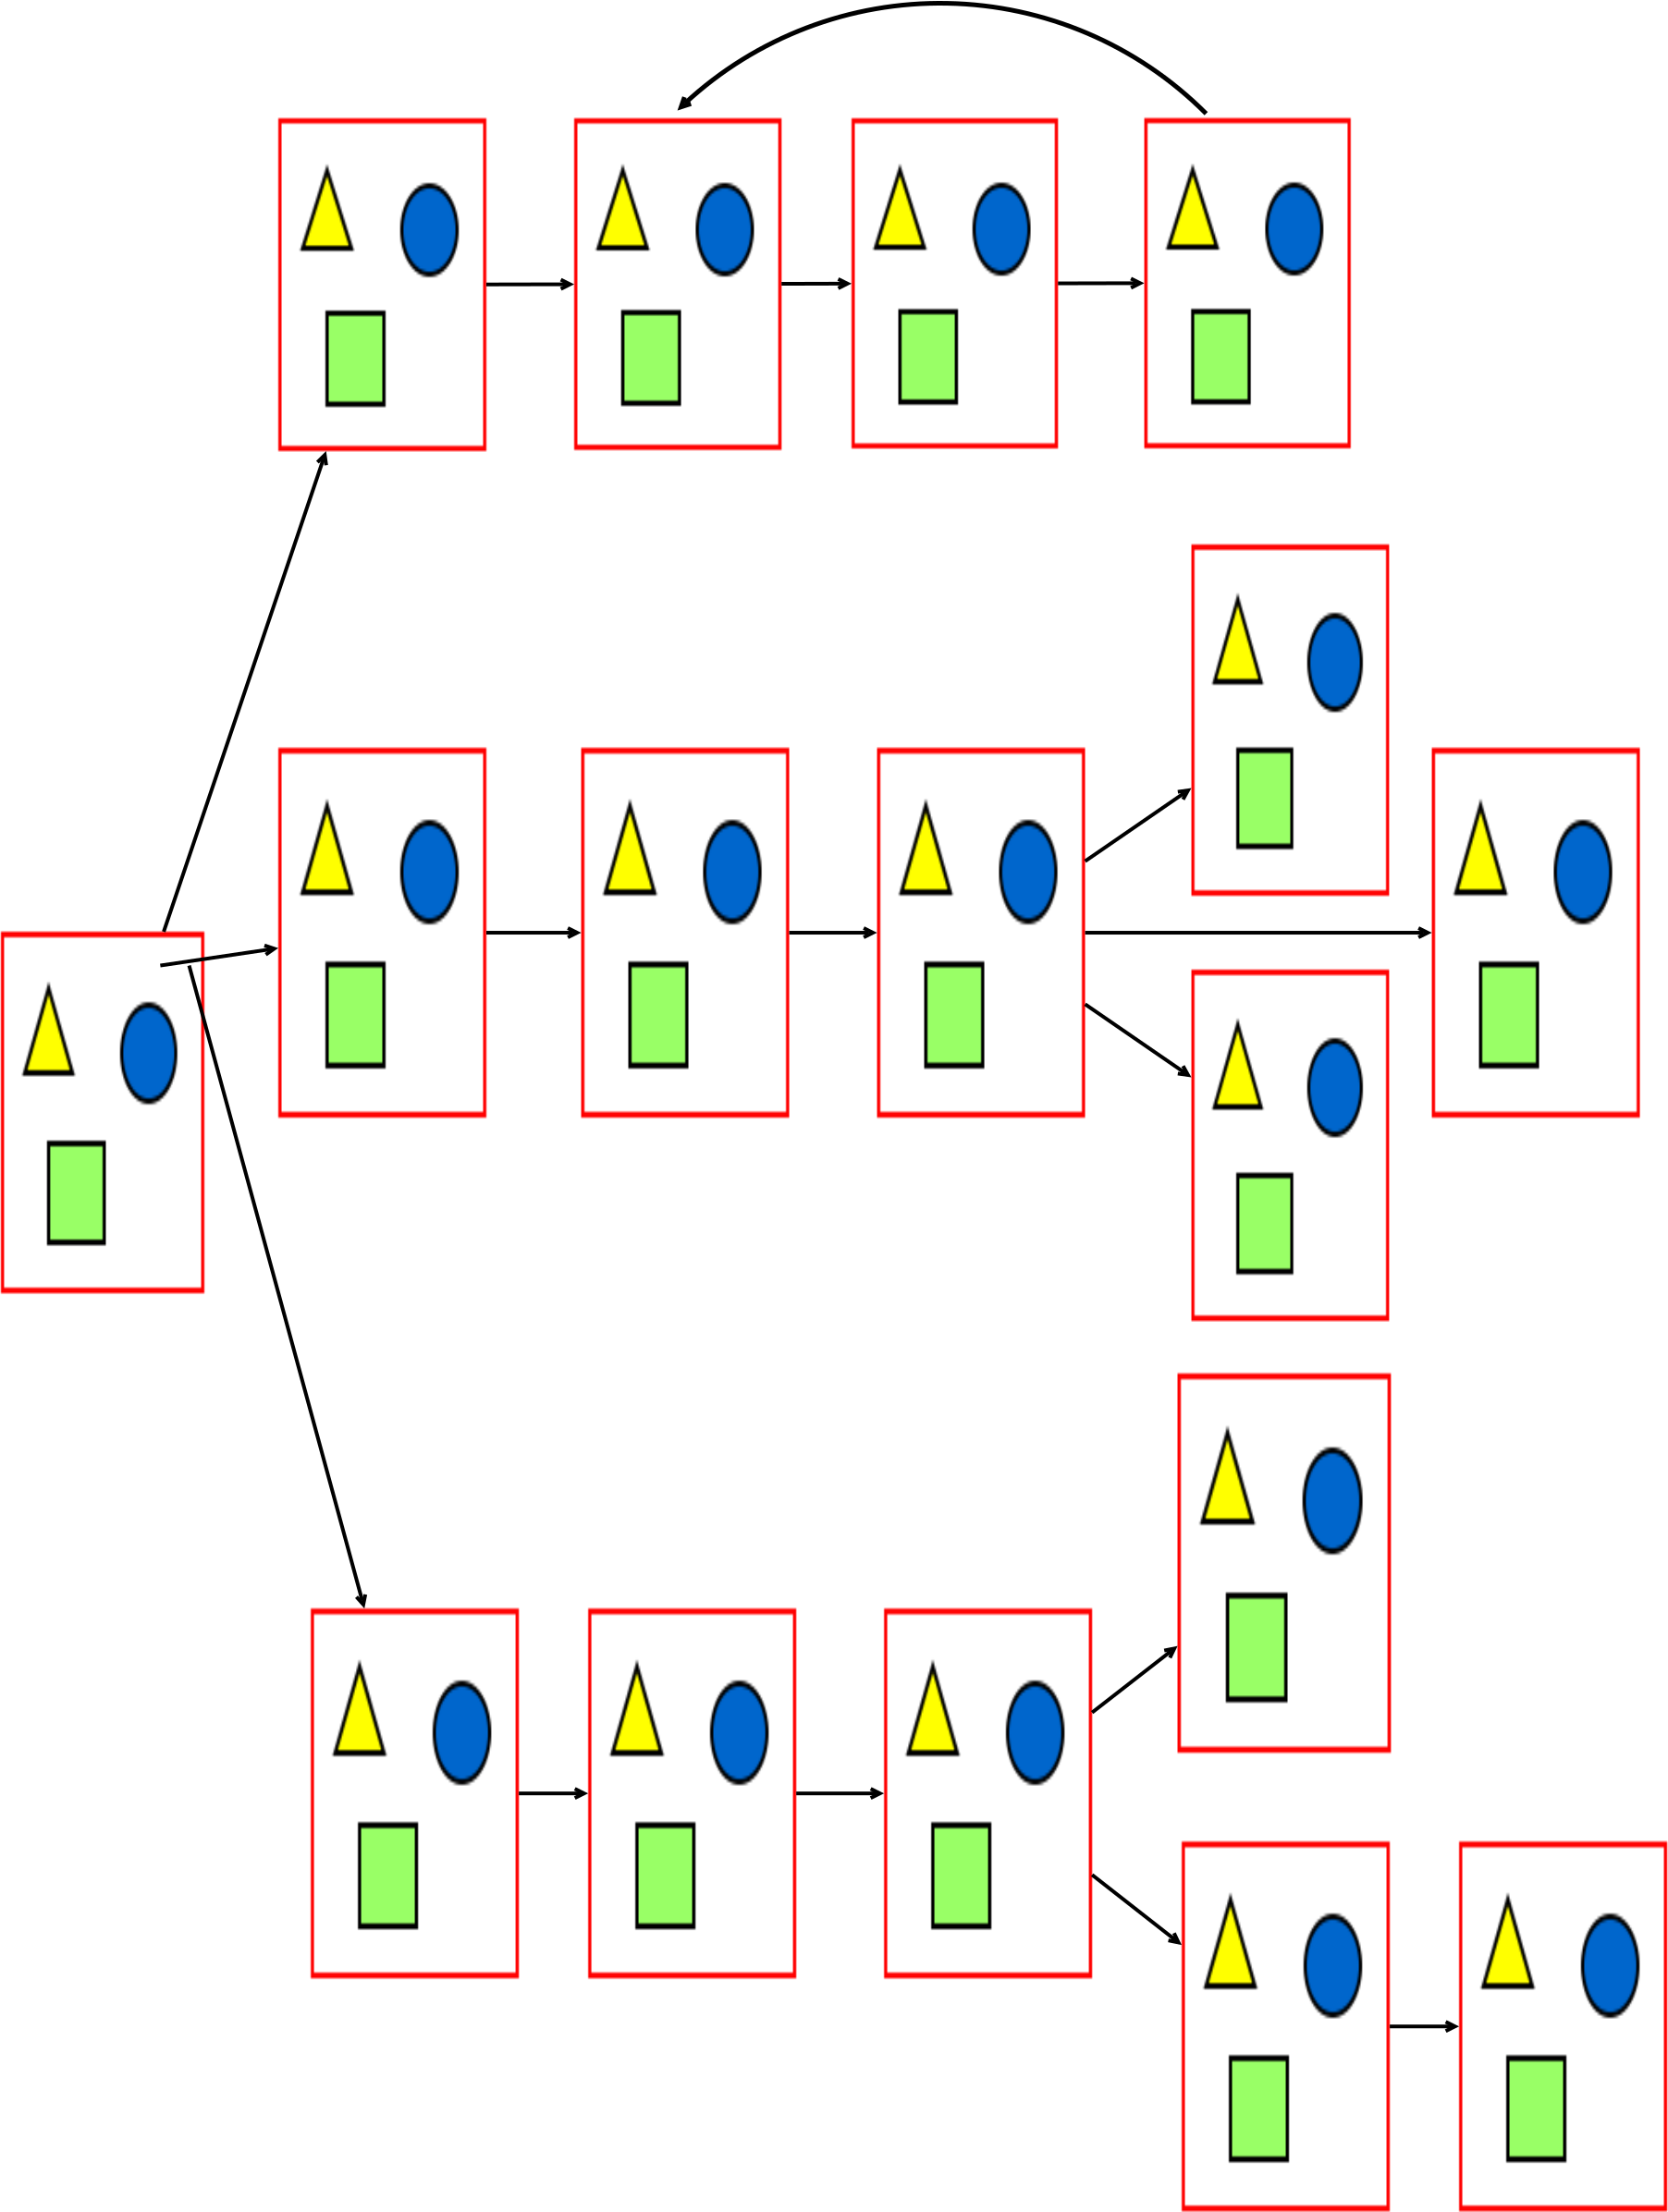 <?xml version="1.0" encoding="UTF-8"?>
<dia:diagram xmlns:dia="http://www.lysator.liu.se/~alla/dia/">
  <dia:layer name="Hintergrund" visible="true" active="true">
    <dia:object type="Standard - Image" version="0" id="O0">
      <dia:attribute name="obj_pos">
        <dia:point val="-13,50"/>
      </dia:attribute>
      <dia:attribute name="obj_bb">
        <dia:rectangle val="-13.05,49.95;-1.95,69.606"/>
      </dia:attribute>
      <dia:attribute name="elem_corner">
        <dia:point val="-13,50"/>
      </dia:attribute>
      <dia:attribute name="elem_width">
        <dia:real val="11"/>
      </dia:attribute>
      <dia:attribute name="elem_height">
        <dia:real val="19.556"/>
      </dia:attribute>
      <dia:attribute name="draw_border">
        <dia:boolean val="false"/>
      </dia:attribute>
      <dia:attribute name="keep_aspect">
        <dia:boolean val="true"/>
      </dia:attribute>
      <dia:attribute name="file">
        <dia:string>#2015-04-20 10.09.50.png#</dia:string>
      </dia:attribute>
    </dia:object>
    <dia:object type="Standard - Image" version="0" id="O1">
      <dia:attribute name="obj_pos">
        <dia:point val="64.379,40.054"/>
      </dia:attribute>
      <dia:attribute name="obj_bb">
        <dia:rectangle val="64.329,40.004;75.679,60.104"/>
      </dia:attribute>
      <dia:attribute name="elem_corner">
        <dia:point val="64.379,40.054"/>
      </dia:attribute>
      <dia:attribute name="elem_width">
        <dia:real val="11.25"/>
      </dia:attribute>
      <dia:attribute name="elem_height">
        <dia:real val="20"/>
      </dia:attribute>
      <dia:attribute name="draw_border">
        <dia:boolean val="false"/>
      </dia:attribute>
      <dia:attribute name="keep_aspect">
        <dia:boolean val="true"/>
      </dia:attribute>
      <dia:attribute name="file">
        <dia:string>#2015-04-20 11.48.20.png#</dia:string>
      </dia:attribute>
    </dia:object>
    <dia:object type="Standard - Image" version="0" id="O2">
      <dia:attribute name="obj_pos">
        <dia:point val="34.379,40.054"/>
      </dia:attribute>
      <dia:attribute name="obj_bb">
        <dia:rectangle val="34.329,40.004;45.679,60.104"/>
      </dia:attribute>
      <dia:attribute name="elem_corner">
        <dia:point val="34.379,40.054"/>
      </dia:attribute>
      <dia:attribute name="elem_width">
        <dia:real val="11.25"/>
      </dia:attribute>
      <dia:attribute name="elem_height">
        <dia:real val="20.0"/>
      </dia:attribute>
      <dia:attribute name="draw_border">
        <dia:boolean val="false"/>
      </dia:attribute>
      <dia:attribute name="keep_aspect">
        <dia:boolean val="true"/>
      </dia:attribute>
      <dia:attribute name="file">
        <dia:string>#2015-04-20 11.51.39.png#</dia:string>
      </dia:attribute>
    </dia:object>
    <dia:object type="Standard - Image" version="0" id="O3">
      <dia:attribute name="obj_pos">
        <dia:point val="2,40.054"/>
      </dia:attribute>
      <dia:attribute name="obj_bb">
        <dia:rectangle val="1.95,40.004;13.3,60.104"/>
      </dia:attribute>
      <dia:attribute name="elem_corner">
        <dia:point val="2,40.054"/>
      </dia:attribute>
      <dia:attribute name="elem_width">
        <dia:real val="11.25"/>
      </dia:attribute>
      <dia:attribute name="elem_height">
        <dia:real val="20"/>
      </dia:attribute>
      <dia:attribute name="draw_border">
        <dia:boolean val="false"/>
      </dia:attribute>
      <dia:attribute name="keep_aspect">
        <dia:boolean val="true"/>
      </dia:attribute>
      <dia:attribute name="file">
        <dia:string>#2015-04-20 11.54.17.png#</dia:string>
      </dia:attribute>
    </dia:object>
    <dia:object type="Standard - Image" version="0" id="O4">
      <dia:attribute name="obj_pos">
        <dia:point val="18.379,40.054"/>
      </dia:attribute>
      <dia:attribute name="obj_bb">
        <dia:rectangle val="18.329,40.004;29.679,60.104"/>
      </dia:attribute>
      <dia:attribute name="elem_corner">
        <dia:point val="18.379,40.054"/>
      </dia:attribute>
      <dia:attribute name="elem_width">
        <dia:real val="11.25"/>
      </dia:attribute>
      <dia:attribute name="elem_height">
        <dia:real val="20"/>
      </dia:attribute>
      <dia:attribute name="draw_border">
        <dia:boolean val="false"/>
      </dia:attribute>
      <dia:attribute name="keep_aspect">
        <dia:boolean val="true"/>
      </dia:attribute>
      <dia:attribute name="file">
        <dia:string>#2015-04-20 11.57.15.png#</dia:string>
      </dia:attribute>
    </dia:object>
    <dia:object type="Standard - Image" version="0" id="O5">
      <dia:attribute name="obj_pos">
        <dia:point val="51.379,52.054"/>
      </dia:attribute>
      <dia:attribute name="obj_bb">
        <dia:rectangle val="51.329,52.004;62.117,71.104"/>
      </dia:attribute>
      <dia:attribute name="elem_corner">
        <dia:point val="51.379,52.054"/>
      </dia:attribute>
      <dia:attribute name="elem_width">
        <dia:real val="10.688"/>
      </dia:attribute>
      <dia:attribute name="elem_height">
        <dia:real val="19"/>
      </dia:attribute>
      <dia:attribute name="draw_border">
        <dia:boolean val="false"/>
      </dia:attribute>
      <dia:attribute name="keep_aspect">
        <dia:boolean val="true"/>
      </dia:attribute>
      <dia:attribute name="file">
        <dia:string>#2015-04-20 11.57.39.png#</dia:string>
      </dia:attribute>
    </dia:object>
    <dia:object type="Standard - Image" version="0" id="O6">
      <dia:attribute name="obj_pos">
        <dia:point val="51.379,29.054"/>
      </dia:attribute>
      <dia:attribute name="obj_bb">
        <dia:rectangle val="51.329,29.004;62.117,48.104"/>
      </dia:attribute>
      <dia:attribute name="elem_corner">
        <dia:point val="51.379,29.054"/>
      </dia:attribute>
      <dia:attribute name="elem_width">
        <dia:real val="10.688"/>
      </dia:attribute>
      <dia:attribute name="elem_height">
        <dia:real val="19"/>
      </dia:attribute>
      <dia:attribute name="draw_border">
        <dia:boolean val="false"/>
      </dia:attribute>
      <dia:attribute name="keep_aspect">
        <dia:boolean val="true"/>
      </dia:attribute>
      <dia:attribute name="file">
        <dia:string>#2015-04-20 11.58.04.png#</dia:string>
      </dia:attribute>
    </dia:object>
    <dia:object type="Standard - Line" version="0" id="O7">
      <dia:attribute name="obj_pos">
        <dia:point val="-4.382,51.829"/>
      </dia:attribute>
      <dia:attribute name="obj_bb">
        <dia:rectangle val="-4.495,50.581;2.121,51.942"/>
      </dia:attribute>
      <dia:attribute name="conn_endpoints">
        <dia:point val="-4.382,51.829"/>
        <dia:point val="1.9,50.9"/>
      </dia:attribute>
      <dia:attribute name="numcp">
        <dia:int val="1"/>
      </dia:attribute>
      <dia:attribute name="line_width">
        <dia:real val="0.2"/>
      </dia:attribute>
      <dia:attribute name="end_arrow">
        <dia:enum val="1"/>
      </dia:attribute>
      <dia:attribute name="end_arrow_length">
        <dia:real val="0.5"/>
      </dia:attribute>
      <dia:attribute name="end_arrow_width">
        <dia:real val="0.5"/>
      </dia:attribute>
      <dia:connections>
        <dia:connection handle="1" to="O3" connection="8"/>
      </dia:connections>
    </dia:object>
    <dia:object type="Standard - Line" version="0" id="O8">
      <dia:attribute name="obj_pos">
        <dia:point val="13.35,50.054"/>
      </dia:attribute>
      <dia:attribute name="obj_bb">
        <dia:rectangle val="13.25,49.642;18.503,50.466"/>
      </dia:attribute>
      <dia:attribute name="conn_endpoints">
        <dia:point val="13.35,50.054"/>
        <dia:point val="18.279,50.054"/>
      </dia:attribute>
      <dia:attribute name="numcp">
        <dia:int val="1"/>
      </dia:attribute>
      <dia:attribute name="line_width">
        <dia:real val="0.2"/>
      </dia:attribute>
      <dia:attribute name="end_arrow">
        <dia:enum val="1"/>
      </dia:attribute>
      <dia:attribute name="end_arrow_length">
        <dia:real val="0.5"/>
      </dia:attribute>
      <dia:attribute name="end_arrow_width">
        <dia:real val="0.5"/>
      </dia:attribute>
      <dia:connections>
        <dia:connection handle="0" to="O3" connection="8"/>
        <dia:connection handle="1" to="O4" connection="8"/>
      </dia:connections>
    </dia:object>
    <dia:object type="Standard - Line" version="0" id="O9">
      <dia:attribute name="obj_pos">
        <dia:point val="29.729,50.054"/>
      </dia:attribute>
      <dia:attribute name="obj_bb">
        <dia:rectangle val="29.629,49.642;34.502,50.466"/>
      </dia:attribute>
      <dia:attribute name="conn_endpoints">
        <dia:point val="29.729,50.054"/>
        <dia:point val="34.279,50.054"/>
      </dia:attribute>
      <dia:attribute name="numcp">
        <dia:int val="1"/>
      </dia:attribute>
      <dia:attribute name="line_width">
        <dia:real val="0.2"/>
      </dia:attribute>
      <dia:attribute name="end_arrow">
        <dia:enum val="1"/>
      </dia:attribute>
      <dia:attribute name="end_arrow_length">
        <dia:real val="0.5"/>
      </dia:attribute>
      <dia:attribute name="end_arrow_width">
        <dia:real val="0.5"/>
      </dia:attribute>
      <dia:connections>
        <dia:connection handle="0" to="O4" connection="8"/>
        <dia:connection handle="1" to="O2" connection="8"/>
      </dia:connections>
    </dia:object>
    <dia:object type="Standard - Line" version="0" id="O10">
      <dia:attribute name="obj_pos">
        <dia:point val="45.729,46.116"/>
      </dia:attribute>
      <dia:attribute name="obj_bb">
        <dia:rectangle val="45.59,42.159;51.464,46.255"/>
      </dia:attribute>
      <dia:attribute name="conn_endpoints">
        <dia:point val="45.729,46.116"/>
        <dia:point val="51.279,42.298"/>
      </dia:attribute>
      <dia:attribute name="numcp">
        <dia:int val="1"/>
      </dia:attribute>
      <dia:attribute name="line_width">
        <dia:real val="0.2"/>
      </dia:attribute>
      <dia:attribute name="end_arrow">
        <dia:enum val="1"/>
      </dia:attribute>
      <dia:attribute name="end_arrow_length">
        <dia:real val="0.5"/>
      </dia:attribute>
      <dia:attribute name="end_arrow_width">
        <dia:real val="0.5"/>
      </dia:attribute>
      <dia:connections>
        <dia:connection handle="0" to="O2" connection="8"/>
        <dia:connection handle="1" to="O6" connection="8"/>
      </dia:connections>
    </dia:object>
    <dia:object type="Standard - Line" version="0" id="O11">
      <dia:attribute name="obj_pos">
        <dia:point val="45.729,53.992"/>
      </dia:attribute>
      <dia:attribute name="obj_bb">
        <dia:rectangle val="45.59,53.853;51.464,57.949"/>
      </dia:attribute>
      <dia:attribute name="conn_endpoints">
        <dia:point val="45.729,53.992"/>
        <dia:point val="51.279,57.81"/>
      </dia:attribute>
      <dia:attribute name="numcp">
        <dia:int val="1"/>
      </dia:attribute>
      <dia:attribute name="line_width">
        <dia:real val="0.2"/>
      </dia:attribute>
      <dia:attribute name="end_arrow">
        <dia:enum val="1"/>
      </dia:attribute>
      <dia:attribute name="end_arrow_length">
        <dia:real val="0.5"/>
      </dia:attribute>
      <dia:attribute name="end_arrow_width">
        <dia:real val="0.5"/>
      </dia:attribute>
      <dia:connections>
        <dia:connection handle="0" to="O2" connection="8"/>
        <dia:connection handle="1" to="O5" connection="8"/>
      </dia:connections>
    </dia:object>
    <dia:object type="Standard - Line" version="0" id="O12">
      <dia:attribute name="obj_pos">
        <dia:point val="45.729,50.054"/>
      </dia:attribute>
      <dia:attribute name="obj_bb">
        <dia:rectangle val="45.629,49.642;64.503,50.466"/>
      </dia:attribute>
      <dia:attribute name="conn_endpoints">
        <dia:point val="45.729,50.054"/>
        <dia:point val="64.279,50.054"/>
      </dia:attribute>
      <dia:attribute name="numcp">
        <dia:int val="1"/>
      </dia:attribute>
      <dia:attribute name="line_width">
        <dia:real val="0.2"/>
      </dia:attribute>
      <dia:attribute name="end_arrow">
        <dia:enum val="1"/>
      </dia:attribute>
      <dia:attribute name="end_arrow_length">
        <dia:real val="0.5"/>
      </dia:attribute>
      <dia:attribute name="end_arrow_width">
        <dia:real val="0.5"/>
      </dia:attribute>
      <dia:connections>
        <dia:connection handle="0" to="O2" connection="8"/>
        <dia:connection handle="1" to="O1" connection="8"/>
      </dia:connections>
    </dia:object>
    <dia:object type="Standard - Image" version="0" id="O13">
      <dia:attribute name="obj_pos">
        <dia:point val="3.757,86.611"/>
      </dia:attribute>
      <dia:attribute name="obj_bb">
        <dia:rectangle val="3.707,86.561;15.057,106.661"/>
      </dia:attribute>
      <dia:attribute name="elem_corner">
        <dia:point val="3.757,86.611"/>
      </dia:attribute>
      <dia:attribute name="elem_width">
        <dia:real val="11.25"/>
      </dia:attribute>
      <dia:attribute name="elem_height">
        <dia:real val="20"/>
      </dia:attribute>
      <dia:attribute name="draw_border">
        <dia:boolean val="false"/>
      </dia:attribute>
      <dia:attribute name="keep_aspect">
        <dia:boolean val="true"/>
      </dia:attribute>
      <dia:attribute name="file">
        <dia:string>#2015-04-20 11.56.31.png#</dia:string>
      </dia:attribute>
    </dia:object>
    <dia:object type="Standard - Image" version="0" id="O14">
      <dia:attribute name="obj_pos">
        <dia:point val="18.757,86.611"/>
      </dia:attribute>
      <dia:attribute name="obj_bb">
        <dia:rectangle val="18.707,86.561;30.057,106.661"/>
      </dia:attribute>
      <dia:attribute name="elem_corner">
        <dia:point val="18.757,86.611"/>
      </dia:attribute>
      <dia:attribute name="elem_width">
        <dia:real val="11.25"/>
      </dia:attribute>
      <dia:attribute name="elem_height">
        <dia:real val="20.0"/>
      </dia:attribute>
      <dia:attribute name="draw_border">
        <dia:boolean val="false"/>
      </dia:attribute>
      <dia:attribute name="keep_aspect">
        <dia:boolean val="true"/>
      </dia:attribute>
      <dia:attribute name="file">
        <dia:string>#2015-04-20 11.57.04.png#</dia:string>
      </dia:attribute>
    </dia:object>
    <dia:object type="Standard - Image" version="0" id="O15">
      <dia:attribute name="obj_pos">
        <dia:point val="34.757,86.611"/>
      </dia:attribute>
      <dia:attribute name="obj_bb">
        <dia:rectangle val="34.707,86.561;46.057,106.661"/>
      </dia:attribute>
      <dia:attribute name="elem_corner">
        <dia:point val="34.757,86.611"/>
      </dia:attribute>
      <dia:attribute name="elem_width">
        <dia:real val="11.25"/>
      </dia:attribute>
      <dia:attribute name="elem_height">
        <dia:real val="20.0"/>
      </dia:attribute>
      <dia:attribute name="draw_border">
        <dia:boolean val="false"/>
      </dia:attribute>
      <dia:attribute name="keep_aspect">
        <dia:boolean val="true"/>
      </dia:attribute>
      <dia:attribute name="file">
        <dia:string>#2015-04-20 12.05.01.png#</dia:string>
      </dia:attribute>
    </dia:object>
    <dia:object type="Standard - Image" version="0" id="O16">
      <dia:attribute name="obj_pos">
        <dia:point val="50.853,99.215"/>
      </dia:attribute>
      <dia:attribute name="obj_bb">
        <dia:rectangle val="50.803,99.165;62.153,119.265"/>
      </dia:attribute>
      <dia:attribute name="elem_corner">
        <dia:point val="50.853,99.215"/>
      </dia:attribute>
      <dia:attribute name="elem_width">
        <dia:real val="11.25"/>
      </dia:attribute>
      <dia:attribute name="elem_height">
        <dia:real val="20.0"/>
      </dia:attribute>
      <dia:attribute name="draw_border">
        <dia:boolean val="false"/>
      </dia:attribute>
      <dia:attribute name="keep_aspect">
        <dia:boolean val="true"/>
      </dia:attribute>
      <dia:attribute name="file">
        <dia:string>#2015-04-20 12.05.19.png#</dia:string>
      </dia:attribute>
    </dia:object>
    <dia:object type="Standard - Image" version="0" id="O17">
      <dia:attribute name="obj_pos">
        <dia:point val="65.853,99.215"/>
      </dia:attribute>
      <dia:attribute name="obj_bb">
        <dia:rectangle val="65.803,99.165;77.153,119.265"/>
      </dia:attribute>
      <dia:attribute name="elem_corner">
        <dia:point val="65.853,99.215"/>
      </dia:attribute>
      <dia:attribute name="elem_width">
        <dia:real val="11.25"/>
      </dia:attribute>
      <dia:attribute name="elem_height">
        <dia:real val="20.0"/>
      </dia:attribute>
      <dia:attribute name="draw_border">
        <dia:boolean val="false"/>
      </dia:attribute>
      <dia:attribute name="keep_aspect">
        <dia:boolean val="true"/>
      </dia:attribute>
      <dia:attribute name="file">
        <dia:string>#2015-04-20 12.07.59.png#</dia:string>
      </dia:attribute>
    </dia:object>
    <dia:object type="Standard - Line" version="0" id="O18">
      <dia:attribute name="obj_pos">
        <dia:point val="-2.823,51.829"/>
      </dia:attribute>
      <dia:attribute name="obj_bb">
        <dia:rectangle val="-2.946,51.706;6.869,86.727"/>
      </dia:attribute>
      <dia:attribute name="conn_endpoints">
        <dia:point val="-2.823,51.829"/>
        <dia:point val="6.63,86.511"/>
      </dia:attribute>
      <dia:attribute name="numcp">
        <dia:int val="1"/>
      </dia:attribute>
      <dia:attribute name="line_width">
        <dia:real val="0.2"/>
      </dia:attribute>
      <dia:attribute name="end_arrow">
        <dia:enum val="1"/>
      </dia:attribute>
      <dia:attribute name="end_arrow_length">
        <dia:real val="0.5"/>
      </dia:attribute>
      <dia:attribute name="end_arrow_width">
        <dia:real val="0.5"/>
      </dia:attribute>
      <dia:connections>
        <dia:connection handle="1" to="O13" connection="8"/>
      </dia:connections>
    </dia:object>
    <dia:object type="Standard - Line" version="0" id="O19">
      <dia:attribute name="obj_pos">
        <dia:point val="15.107,96.611"/>
      </dia:attribute>
      <dia:attribute name="obj_bb">
        <dia:rectangle val="15.007,96.199;18.881,97.023"/>
      </dia:attribute>
      <dia:attribute name="conn_endpoints">
        <dia:point val="15.107,96.611"/>
        <dia:point val="18.657,96.611"/>
      </dia:attribute>
      <dia:attribute name="numcp">
        <dia:int val="1"/>
      </dia:attribute>
      <dia:attribute name="line_width">
        <dia:real val="0.2"/>
      </dia:attribute>
      <dia:attribute name="end_arrow">
        <dia:enum val="1"/>
      </dia:attribute>
      <dia:attribute name="end_arrow_length">
        <dia:real val="0.5"/>
      </dia:attribute>
      <dia:attribute name="end_arrow_width">
        <dia:real val="0.5"/>
      </dia:attribute>
      <dia:connections>
        <dia:connection handle="0" to="O13" connection="8"/>
        <dia:connection handle="1" to="O14" connection="8"/>
      </dia:connections>
    </dia:object>
    <dia:object type="Standard - Line" version="0" id="O20">
      <dia:attribute name="obj_pos">
        <dia:point val="30.107,96.611"/>
      </dia:attribute>
      <dia:attribute name="obj_bb">
        <dia:rectangle val="30.007,96.199;34.881,97.023"/>
      </dia:attribute>
      <dia:attribute name="conn_endpoints">
        <dia:point val="30.107,96.611"/>
        <dia:point val="34.657,96.611"/>
      </dia:attribute>
      <dia:attribute name="numcp">
        <dia:int val="1"/>
      </dia:attribute>
      <dia:attribute name="line_width">
        <dia:real val="0.2"/>
      </dia:attribute>
      <dia:attribute name="end_arrow">
        <dia:enum val="1"/>
      </dia:attribute>
      <dia:attribute name="end_arrow_length">
        <dia:real val="0.5"/>
      </dia:attribute>
      <dia:attribute name="end_arrow_width">
        <dia:real val="0.5"/>
      </dia:attribute>
      <dia:connections>
        <dia:connection handle="0" to="O14" connection="8"/>
        <dia:connection handle="1" to="O15" connection="8"/>
      </dia:connections>
    </dia:object>
    <dia:object type="Standard - Line" version="0" id="O21">
      <dia:attribute name="obj_pos">
        <dia:point val="46.106,101.093"/>
      </dia:attribute>
      <dia:attribute name="obj_bb">
        <dia:rectangle val="45.965,100.953;50.931,104.874"/>
      </dia:attribute>
      <dia:attribute name="conn_endpoints">
        <dia:point val="46.106,101.093"/>
        <dia:point val="50.755,104.733"/>
      </dia:attribute>
      <dia:attribute name="numcp">
        <dia:int val="1"/>
      </dia:attribute>
      <dia:attribute name="line_width">
        <dia:real val="0.2"/>
      </dia:attribute>
      <dia:attribute name="end_arrow">
        <dia:enum val="1"/>
      </dia:attribute>
      <dia:attribute name="end_arrow_length">
        <dia:real val="0.5"/>
      </dia:attribute>
      <dia:attribute name="end_arrow_width">
        <dia:real val="0.5"/>
      </dia:attribute>
      <dia:connections>
        <dia:connection handle="0" to="O15" connection="8"/>
        <dia:connection handle="1" to="O16" connection="8"/>
      </dia:connections>
    </dia:object>
    <dia:object type="Standard - Line" version="0" id="O22">
      <dia:attribute name="obj_pos">
        <dia:point val="62.203,109.215"/>
      </dia:attribute>
      <dia:attribute name="obj_bb">
        <dia:rectangle val="62.103,108.803;65.977,109.627"/>
      </dia:attribute>
      <dia:attribute name="conn_endpoints">
        <dia:point val="62.203,109.215"/>
        <dia:point val="65.754,109.215"/>
      </dia:attribute>
      <dia:attribute name="numcp">
        <dia:int val="1"/>
      </dia:attribute>
      <dia:attribute name="line_width">
        <dia:real val="0.2"/>
      </dia:attribute>
      <dia:attribute name="end_arrow">
        <dia:enum val="1"/>
      </dia:attribute>
      <dia:attribute name="end_arrow_length">
        <dia:real val="0.5"/>
      </dia:attribute>
      <dia:attribute name="end_arrow_width">
        <dia:real val="0.5"/>
      </dia:attribute>
      <dia:connections>
        <dia:connection handle="0" to="O16" connection="8"/>
        <dia:connection handle="1" to="O17" connection="8"/>
      </dia:connections>
    </dia:object>
    <dia:object type="Standard - Image" version="0" id="O23">
      <dia:attribute name="obj_pos">
        <dia:point val="50.626,73.893"/>
      </dia:attribute>
      <dia:attribute name="obj_bb">
        <dia:rectangle val="50.526,73.793;62.266,94.507"/>
      </dia:attribute>
      <dia:attribute name="elem_corner">
        <dia:point val="50.626,73.893"/>
      </dia:attribute>
      <dia:attribute name="elem_width">
        <dia:real val="11.539"/>
      </dia:attribute>
      <dia:attribute name="elem_height">
        <dia:real val="20.514"/>
      </dia:attribute>
      <dia:attribute name="border_width">
        <dia:real val="0.2"/>
      </dia:attribute>
      <dia:attribute name="draw_border">
        <dia:boolean val="false"/>
      </dia:attribute>
      <dia:attribute name="keep_aspect">
        <dia:boolean val="true"/>
      </dia:attribute>
      <dia:attribute name="file">
        <dia:string>#2015-04-20 11.58.31.png#</dia:string>
      </dia:attribute>
    </dia:object>
    <dia:object type="Standard - Image" version="0" id="O24">
      <dia:attribute name="obj_pos">
        <dia:point val="2,6"/>
      </dia:attribute>
      <dia:attribute name="obj_bb">
        <dia:rectangle val="1.9,5.9;13.35,24.1"/>
      </dia:attribute>
      <dia:attribute name="elem_corner">
        <dia:point val="2,6"/>
      </dia:attribute>
      <dia:attribute name="elem_width">
        <dia:real val="11.25"/>
      </dia:attribute>
      <dia:attribute name="elem_height">
        <dia:real val="18.0"/>
      </dia:attribute>
      <dia:attribute name="border_width">
        <dia:real val="0.2"/>
      </dia:attribute>
      <dia:attribute name="draw_border">
        <dia:boolean val="false"/>
      </dia:attribute>
      <dia:attribute name="keep_aspect">
        <dia:boolean val="true"/>
      </dia:attribute>
      <dia:attribute name="file">
        <dia:string>#Screenshot_2015-04-22-19-17-16.png#</dia:string>
      </dia:attribute>
    </dia:object>
    <dia:object type="Standard - Image" version="0" id="O25">
      <dia:attribute name="obj_pos">
        <dia:point val="18,6"/>
      </dia:attribute>
      <dia:attribute name="obj_bb">
        <dia:rectangle val="17.9,5.9;29.311,24.038"/>
      </dia:attribute>
      <dia:attribute name="elem_corner">
        <dia:point val="18,6"/>
      </dia:attribute>
      <dia:attribute name="elem_width">
        <dia:real val="11.211"/>
      </dia:attribute>
      <dia:attribute name="elem_height">
        <dia:real val="17.938"/>
      </dia:attribute>
      <dia:attribute name="border_width">
        <dia:real val="0.2"/>
      </dia:attribute>
      <dia:attribute name="draw_border">
        <dia:boolean val="false"/>
      </dia:attribute>
      <dia:attribute name="keep_aspect">
        <dia:boolean val="true"/>
      </dia:attribute>
      <dia:attribute name="file">
        <dia:string>#Screenshot_2015-04-22-19-18-16.png#</dia:string>
      </dia:attribute>
    </dia:object>
    <dia:object type="Standard - Image" version="0" id="O26">
      <dia:attribute name="obj_pos">
        <dia:point val="33,6"/>
      </dia:attribute>
      <dia:attribute name="obj_bb">
        <dia:rectangle val="32.9,5.9;44.262,23.96"/>
      </dia:attribute>
      <dia:attribute name="elem_corner">
        <dia:point val="33,6"/>
      </dia:attribute>
      <dia:attribute name="elem_width">
        <dia:real val="11.162"/>
      </dia:attribute>
      <dia:attribute name="elem_height">
        <dia:real val="17.86"/>
      </dia:attribute>
      <dia:attribute name="border_width">
        <dia:real val="0.2"/>
      </dia:attribute>
      <dia:attribute name="draw_border">
        <dia:boolean val="false"/>
      </dia:attribute>
      <dia:attribute name="keep_aspect">
        <dia:boolean val="true"/>
      </dia:attribute>
      <dia:attribute name="file">
        <dia:string>#Screenshot_2015-04-22-19-19-39.png#</dia:string>
      </dia:attribute>
    </dia:object>
    <dia:object type="Standard - Line" version="0" id="O27">
      <dia:attribute name="obj_pos">
        <dia:point val="46.107,92.157"/>
      </dia:attribute>
      <dia:attribute name="obj_bb">
        <dia:rectangle val="45.967,88.654;50.604,92.297"/>
      </dia:attribute>
      <dia:attribute name="conn_endpoints">
        <dia:point val="46.107,92.157"/>
        <dia:point val="50.428,88.794"/>
      </dia:attribute>
      <dia:attribute name="numcp">
        <dia:int val="1"/>
      </dia:attribute>
      <dia:attribute name="line_width">
        <dia:real val="0.2"/>
      </dia:attribute>
      <dia:attribute name="end_arrow">
        <dia:enum val="1"/>
      </dia:attribute>
      <dia:attribute name="end_arrow_length">
        <dia:real val="0.5"/>
      </dia:attribute>
      <dia:attribute name="end_arrow_width">
        <dia:real val="0.5"/>
      </dia:attribute>
      <dia:connections>
        <dia:connection handle="0" to="O15" connection="8"/>
        <dia:connection handle="1" to="O23" connection="8"/>
      </dia:connections>
    </dia:object>
    <dia:object type="Standard - Line" version="0" id="O28">
      <dia:attribute name="obj_pos">
        <dia:point val="-4.163,49.9"/>
      </dia:attribute>
      <dia:attribute name="obj_bb">
        <dia:rectangle val="-4.29,23.988;4.721,50.027"/>
      </dia:attribute>
      <dia:attribute name="conn_endpoints">
        <dia:point val="-4.163,49.9"/>
        <dia:point val="4.517,24.2"/>
      </dia:attribute>
      <dia:attribute name="numcp">
        <dia:int val="1"/>
      </dia:attribute>
      <dia:attribute name="line_width">
        <dia:real val="0.2"/>
      </dia:attribute>
      <dia:attribute name="end_arrow">
        <dia:enum val="1"/>
      </dia:attribute>
      <dia:attribute name="end_arrow_length">
        <dia:real val="0.5"/>
      </dia:attribute>
      <dia:attribute name="end_arrow_width">
        <dia:real val="0.5"/>
      </dia:attribute>
      <dia:connections>
        <dia:connection handle="0" to="O0" connection="8"/>
        <dia:connection handle="1" to="O24" connection="8"/>
      </dia:connections>
    </dia:object>
    <dia:object type="Standard - Line" version="0" id="O29">
      <dia:attribute name="obj_pos">
        <dia:point val="13.45,14.989"/>
      </dia:attribute>
      <dia:attribute name="obj_bb">
        <dia:rectangle val="13.35,14.57;18.023,15.393"/>
      </dia:attribute>
      <dia:attribute name="conn_endpoints">
        <dia:point val="13.45,14.989"/>
        <dia:point val="17.8,14.98"/>
      </dia:attribute>
      <dia:attribute name="numcp">
        <dia:int val="1"/>
      </dia:attribute>
      <dia:attribute name="line_width">
        <dia:real val="0.2"/>
      </dia:attribute>
      <dia:attribute name="end_arrow">
        <dia:enum val="1"/>
      </dia:attribute>
      <dia:attribute name="end_arrow_length">
        <dia:real val="0.5"/>
      </dia:attribute>
      <dia:attribute name="end_arrow_width">
        <dia:real val="0.5"/>
      </dia:attribute>
      <dia:connections>
        <dia:connection handle="0" to="O24" connection="8"/>
        <dia:connection handle="1" to="O25" connection="8"/>
      </dia:connections>
    </dia:object>
    <dia:object type="Standard - Line" version="0" id="O30">
      <dia:attribute name="obj_pos">
        <dia:point val="29.404,14.954"/>
      </dia:attribute>
      <dia:attribute name="obj_bb">
        <dia:rectangle val="29.304,14.535;33.024,15.358"/>
      </dia:attribute>
      <dia:attribute name="conn_endpoints">
        <dia:point val="29.404,14.954"/>
        <dia:point val="32.8,14.945"/>
      </dia:attribute>
      <dia:attribute name="numcp">
        <dia:int val="1"/>
      </dia:attribute>
      <dia:attribute name="line_width">
        <dia:real val="0.2"/>
      </dia:attribute>
      <dia:attribute name="end_arrow">
        <dia:enum val="1"/>
      </dia:attribute>
      <dia:attribute name="end_arrow_length">
        <dia:real val="0.5"/>
      </dia:attribute>
      <dia:attribute name="end_arrow_width">
        <dia:real val="0.5"/>
      </dia:attribute>
      <dia:connections>
        <dia:connection handle="0" to="O25" connection="8"/>
        <dia:connection handle="1" to="O26" connection="8"/>
      </dia:connections>
    </dia:object>
    <dia:object type="Standard - Line" version="0" id="O31">
      <dia:attribute name="obj_pos">
        <dia:point val="44.162,14.93"/>
      </dia:attribute>
      <dia:attribute name="obj_bb">
        <dia:rectangle val="44.062,14.509;49.055,15.333"/>
      </dia:attribute>
      <dia:attribute name="conn_endpoints">
        <dia:point val="44.162,14.93"/>
        <dia:point val="48.831,14.92"/>
      </dia:attribute>
      <dia:attribute name="numcp">
        <dia:int val="1"/>
      </dia:attribute>
      <dia:attribute name="line_width">
        <dia:real val="0.2"/>
      </dia:attribute>
      <dia:attribute name="end_arrow">
        <dia:enum val="1"/>
      </dia:attribute>
      <dia:attribute name="end_arrow_length">
        <dia:real val="0.5"/>
      </dia:attribute>
      <dia:attribute name="end_arrow_width">
        <dia:real val="0.5"/>
      </dia:attribute>
      <dia:connections>
        <dia:connection handle="0" to="O26" connection="4"/>
        <dia:connection handle="1" to="O32" connection="3"/>
      </dia:connections>
    </dia:object>
    <dia:object type="Standard - Image" version="0" id="O32">
      <dia:attribute name="obj_pos">
        <dia:point val="48.831,5.99"/>
      </dia:attribute>
      <dia:attribute name="obj_bb">
        <dia:rectangle val="48.731,5.89;60.093,23.95"/>
      </dia:attribute>
      <dia:attribute name="elem_corner">
        <dia:point val="48.831,5.99"/>
      </dia:attribute>
      <dia:attribute name="elem_width">
        <dia:real val="11.162"/>
      </dia:attribute>
      <dia:attribute name="elem_height">
        <dia:real val="17.86"/>
      </dia:attribute>
      <dia:attribute name="border_width">
        <dia:real val="0.2"/>
      </dia:attribute>
      <dia:attribute name="draw_border">
        <dia:boolean val="false"/>
      </dia:attribute>
      <dia:attribute name="keep_aspect">
        <dia:boolean val="true"/>
      </dia:attribute>
      <dia:attribute name="file">
        <dia:string>#Screenshot_2015-04-22-19-24-40.png#</dia:string>
      </dia:attribute>
    </dia:object>
    <dia:object type="Standard - Arc" version="0" id="O33">
      <dia:attribute name="obj_pos">
        <dia:point val="52.173,5.749"/>
      </dia:attribute>
      <dia:attribute name="obj_bb">
        <dia:rectangle val="23.457,-0.348;52.299,5.875"/>
      </dia:attribute>
      <dia:attribute name="conn_endpoints">
        <dia:point val="52.173,5.749"/>
        <dia:point val="23.583,5.581"/>
      </dia:attribute>
      <dia:attribute name="curve_distance">
        <dia:real val="5.887"/>
      </dia:attribute>
      <dia:attribute name="line_width">
        <dia:real val="0.25"/>
      </dia:attribute>
      <dia:attribute name="end_arrow">
        <dia:enum val="1"/>
      </dia:attribute>
      <dia:attribute name="end_arrow_length">
        <dia:real val="0.5"/>
      </dia:attribute>
      <dia:attribute name="end_arrow_width">
        <dia:real val="0.5"/>
      </dia:attribute>
    </dia:object>
  </dia:layer>
</dia:diagram>
